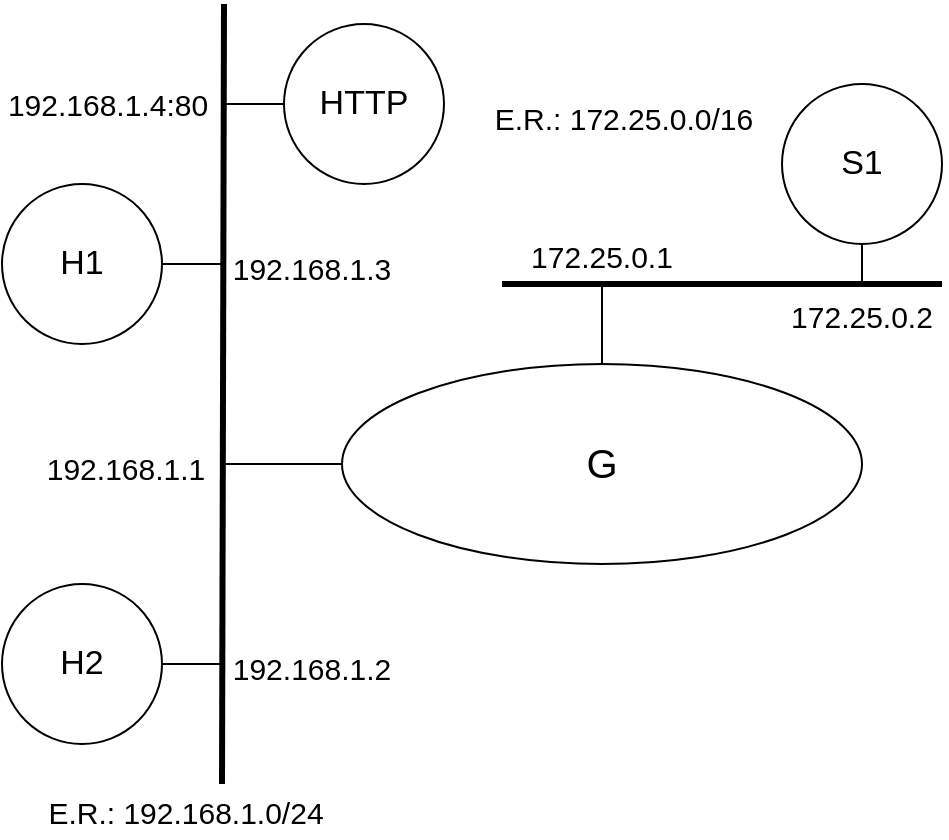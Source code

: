 <mxfile version="20.8.5" type="device"><diagram id="Zjln4DHLD9dB1Q4pjAmB" name="Página-1"><mxGraphModel dx="1434" dy="739" grid="1" gridSize="10" guides="1" tooltips="1" connect="1" arrows="1" fold="1" page="1" pageScale="1" pageWidth="827" pageHeight="1169" math="0" shadow="0"><root><mxCell id="0"/><mxCell id="1" parent="0"/><mxCell id="-I2tJvYBZQhGiNWo8UaL-1" value="" style="endArrow=none;html=1;rounded=0;strokeWidth=3;" parent="1" edge="1"><mxGeometry width="50" height="50" relative="1" as="geometry"><mxPoint x="289" y="480" as="sourcePoint"/><mxPoint x="290" y="90" as="targetPoint"/></mxGeometry></mxCell><mxCell id="-I2tJvYBZQhGiNWo8UaL-2" value="&lt;font style=&quot;font-size: 17px;&quot;&gt;H1&lt;/font&gt;" style="ellipse;whiteSpace=wrap;html=1;aspect=fixed;" parent="1" vertex="1"><mxGeometry x="179" y="180" width="80" height="80" as="geometry"/></mxCell><mxCell id="-I2tJvYBZQhGiNWo8UaL-3" value="" style="endArrow=none;html=1;rounded=0;strokeWidth=1;" parent="1" edge="1"><mxGeometry width="50" height="50" relative="1" as="geometry"><mxPoint x="259" y="220" as="sourcePoint"/><mxPoint x="289" y="220" as="targetPoint"/></mxGeometry></mxCell><mxCell id="-I2tJvYBZQhGiNWo8UaL-4" value="&lt;font style=&quot;font-size: 17px;&quot;&gt;H2&lt;/font&gt;" style="ellipse;whiteSpace=wrap;html=1;aspect=fixed;" parent="1" vertex="1"><mxGeometry x="179" y="380" width="80" height="80" as="geometry"/></mxCell><mxCell id="-I2tJvYBZQhGiNWo8UaL-5" value="" style="endArrow=none;html=1;rounded=0;strokeWidth=1;" parent="1" edge="1"><mxGeometry width="50" height="50" relative="1" as="geometry"><mxPoint x="259" y="420" as="sourcePoint"/><mxPoint x="289" y="420" as="targetPoint"/></mxGeometry></mxCell><mxCell id="-I2tJvYBZQhGiNWo8UaL-6" value="&lt;font style=&quot;font-size: 20px;&quot;&gt;G&lt;/font&gt;" style="ellipse;whiteSpace=wrap;html=1;fontSize=17;" parent="1" vertex="1"><mxGeometry x="349" y="270" width="260" height="100" as="geometry"/></mxCell><mxCell id="-I2tJvYBZQhGiNWo8UaL-7" value="" style="endArrow=none;html=1;rounded=0;fontSize=17;strokeWidth=1;entryX=0;entryY=0.5;entryDx=0;entryDy=0;" parent="1" target="-I2tJvYBZQhGiNWo8UaL-6" edge="1"><mxGeometry width="50" height="50" relative="1" as="geometry"><mxPoint x="289" y="320" as="sourcePoint"/><mxPoint x="529" y="420" as="targetPoint"/></mxGeometry></mxCell><mxCell id="-I2tJvYBZQhGiNWo8UaL-9" value="" style="endArrow=none;html=1;rounded=0;fontSize=20;strokeWidth=1;entryX=0.5;entryY=0;entryDx=0;entryDy=0;" parent="1" target="-I2tJvYBZQhGiNWo8UaL-6" edge="1"><mxGeometry width="50" height="50" relative="1" as="geometry"><mxPoint x="479" y="230" as="sourcePoint"/><mxPoint x="469.02" y="229" as="targetPoint"/></mxGeometry></mxCell><mxCell id="-I2tJvYBZQhGiNWo8UaL-10" value="" style="endArrow=none;html=1;rounded=0;strokeWidth=3;" parent="1" edge="1"><mxGeometry width="50" height="50" relative="1" as="geometry"><mxPoint x="429" y="230" as="sourcePoint"/><mxPoint x="649" y="230" as="targetPoint"/></mxGeometry></mxCell><mxCell id="-I2tJvYBZQhGiNWo8UaL-17" value="&lt;font style=&quot;font-size: 15px;&quot;&gt;172.25.0.1&lt;br&gt;&lt;/font&gt;" style="text;html=1;strokeColor=none;fillColor=none;align=center;verticalAlign=middle;whiteSpace=wrap;rounded=0;fontSize=20;" parent="1" vertex="1"><mxGeometry x="449" y="199" width="60" height="30" as="geometry"/></mxCell><mxCell id="-I2tJvYBZQhGiNWo8UaL-20" value="&lt;font style=&quot;font-size: 15px;&quot;&gt;192.168.1.3&lt;br&gt;&lt;/font&gt;" style="text;html=1;strokeColor=none;fillColor=none;align=center;verticalAlign=middle;whiteSpace=wrap;rounded=0;fontSize=20;" parent="1" vertex="1"><mxGeometry x="294" y="205" width="80" height="30" as="geometry"/></mxCell><mxCell id="-I2tJvYBZQhGiNWo8UaL-21" value="&lt;font style=&quot;font-size: 15px;&quot;&gt;192.168.1.2&lt;br&gt;&lt;/font&gt;" style="text;html=1;strokeColor=none;fillColor=none;align=center;verticalAlign=middle;whiteSpace=wrap;rounded=0;fontSize=20;" parent="1" vertex="1"><mxGeometry x="294" y="405" width="80" height="30" as="geometry"/></mxCell><mxCell id="-I2tJvYBZQhGiNWo8UaL-22" value="&lt;font style=&quot;font-size: 15px;&quot;&gt;192.168.1.1&lt;br&gt;&lt;/font&gt;" style="text;html=1;strokeColor=none;fillColor=none;align=center;verticalAlign=middle;whiteSpace=wrap;rounded=0;fontSize=20;" parent="1" vertex="1"><mxGeometry x="201" y="305" width="80" height="30" as="geometry"/></mxCell><mxCell id="-I2tJvYBZQhGiNWo8UaL-25" value="&lt;font style=&quot;font-size: 15px;&quot;&gt;E.R.: 192.168.1.0/24&lt;br&gt;&lt;/font&gt;" style="text;html=1;strokeColor=none;fillColor=none;align=center;verticalAlign=middle;whiteSpace=wrap;rounded=0;fontSize=20;" parent="1" vertex="1"><mxGeometry x="201" y="477" width="140" height="30" as="geometry"/></mxCell><mxCell id="RRpc2dCYDVqO2-7msXy3-2" value="" style="endArrow=none;html=1;rounded=0;strokeWidth=1;" parent="1" edge="1"><mxGeometry width="50" height="50" relative="1" as="geometry"><mxPoint x="290" y="140" as="sourcePoint"/><mxPoint x="320" y="140" as="targetPoint"/></mxGeometry></mxCell><mxCell id="RRpc2dCYDVqO2-7msXy3-3" value="&lt;font style=&quot;font-size: 15px;&quot;&gt;192.168.1.4:80&lt;br&gt;&lt;/font&gt;" style="text;html=1;strokeColor=none;fillColor=none;align=center;verticalAlign=middle;whiteSpace=wrap;rounded=0;fontSize=20;" parent="1" vertex="1"><mxGeometry x="192" y="123" width="80" height="30" as="geometry"/></mxCell><mxCell id="RRpc2dCYDVqO2-7msXy3-4" value="&lt;font style=&quot;font-size: 17px;&quot;&gt;HTTP&lt;/font&gt;" style="ellipse;whiteSpace=wrap;html=1;aspect=fixed;" parent="1" vertex="1"><mxGeometry x="320" y="100" width="80" height="80" as="geometry"/></mxCell><mxCell id="h7KdSM37JCPUPTjlLEr--19" value="&lt;font style=&quot;font-size: 17px;&quot;&gt;S1&lt;/font&gt;" style="ellipse;whiteSpace=wrap;html=1;aspect=fixed;" vertex="1" parent="1"><mxGeometry x="569" y="130" width="80" height="80" as="geometry"/></mxCell><mxCell id="h7KdSM37JCPUPTjlLEr--20" value="" style="endArrow=none;html=1;rounded=0;strokeWidth=1;" edge="1" parent="1"><mxGeometry width="50" height="50" relative="1" as="geometry"><mxPoint x="609" y="210" as="sourcePoint"/><mxPoint x="609" y="230" as="targetPoint"/></mxGeometry></mxCell><mxCell id="h7KdSM37JCPUPTjlLEr--21" value="&lt;font style=&quot;font-size: 15px;&quot;&gt;172.25.0.2&lt;br&gt;&lt;/font&gt;" style="text;html=1;strokeColor=none;fillColor=none;align=center;verticalAlign=middle;whiteSpace=wrap;rounded=0;fontSize=20;" vertex="1" parent="1"><mxGeometry x="579" y="229" width="60" height="30" as="geometry"/></mxCell><mxCell id="h7KdSM37JCPUPTjlLEr--22" value="&lt;font style=&quot;font-size: 15px;&quot;&gt;E.R.: 172.25.0.0/16&lt;br&gt;&lt;/font&gt;" style="text;html=1;strokeColor=none;fillColor=none;align=center;verticalAlign=middle;whiteSpace=wrap;rounded=0;fontSize=20;" vertex="1" parent="1"><mxGeometry x="420" y="130" width="140" height="30" as="geometry"/></mxCell></root></mxGraphModel></diagram></mxfile>